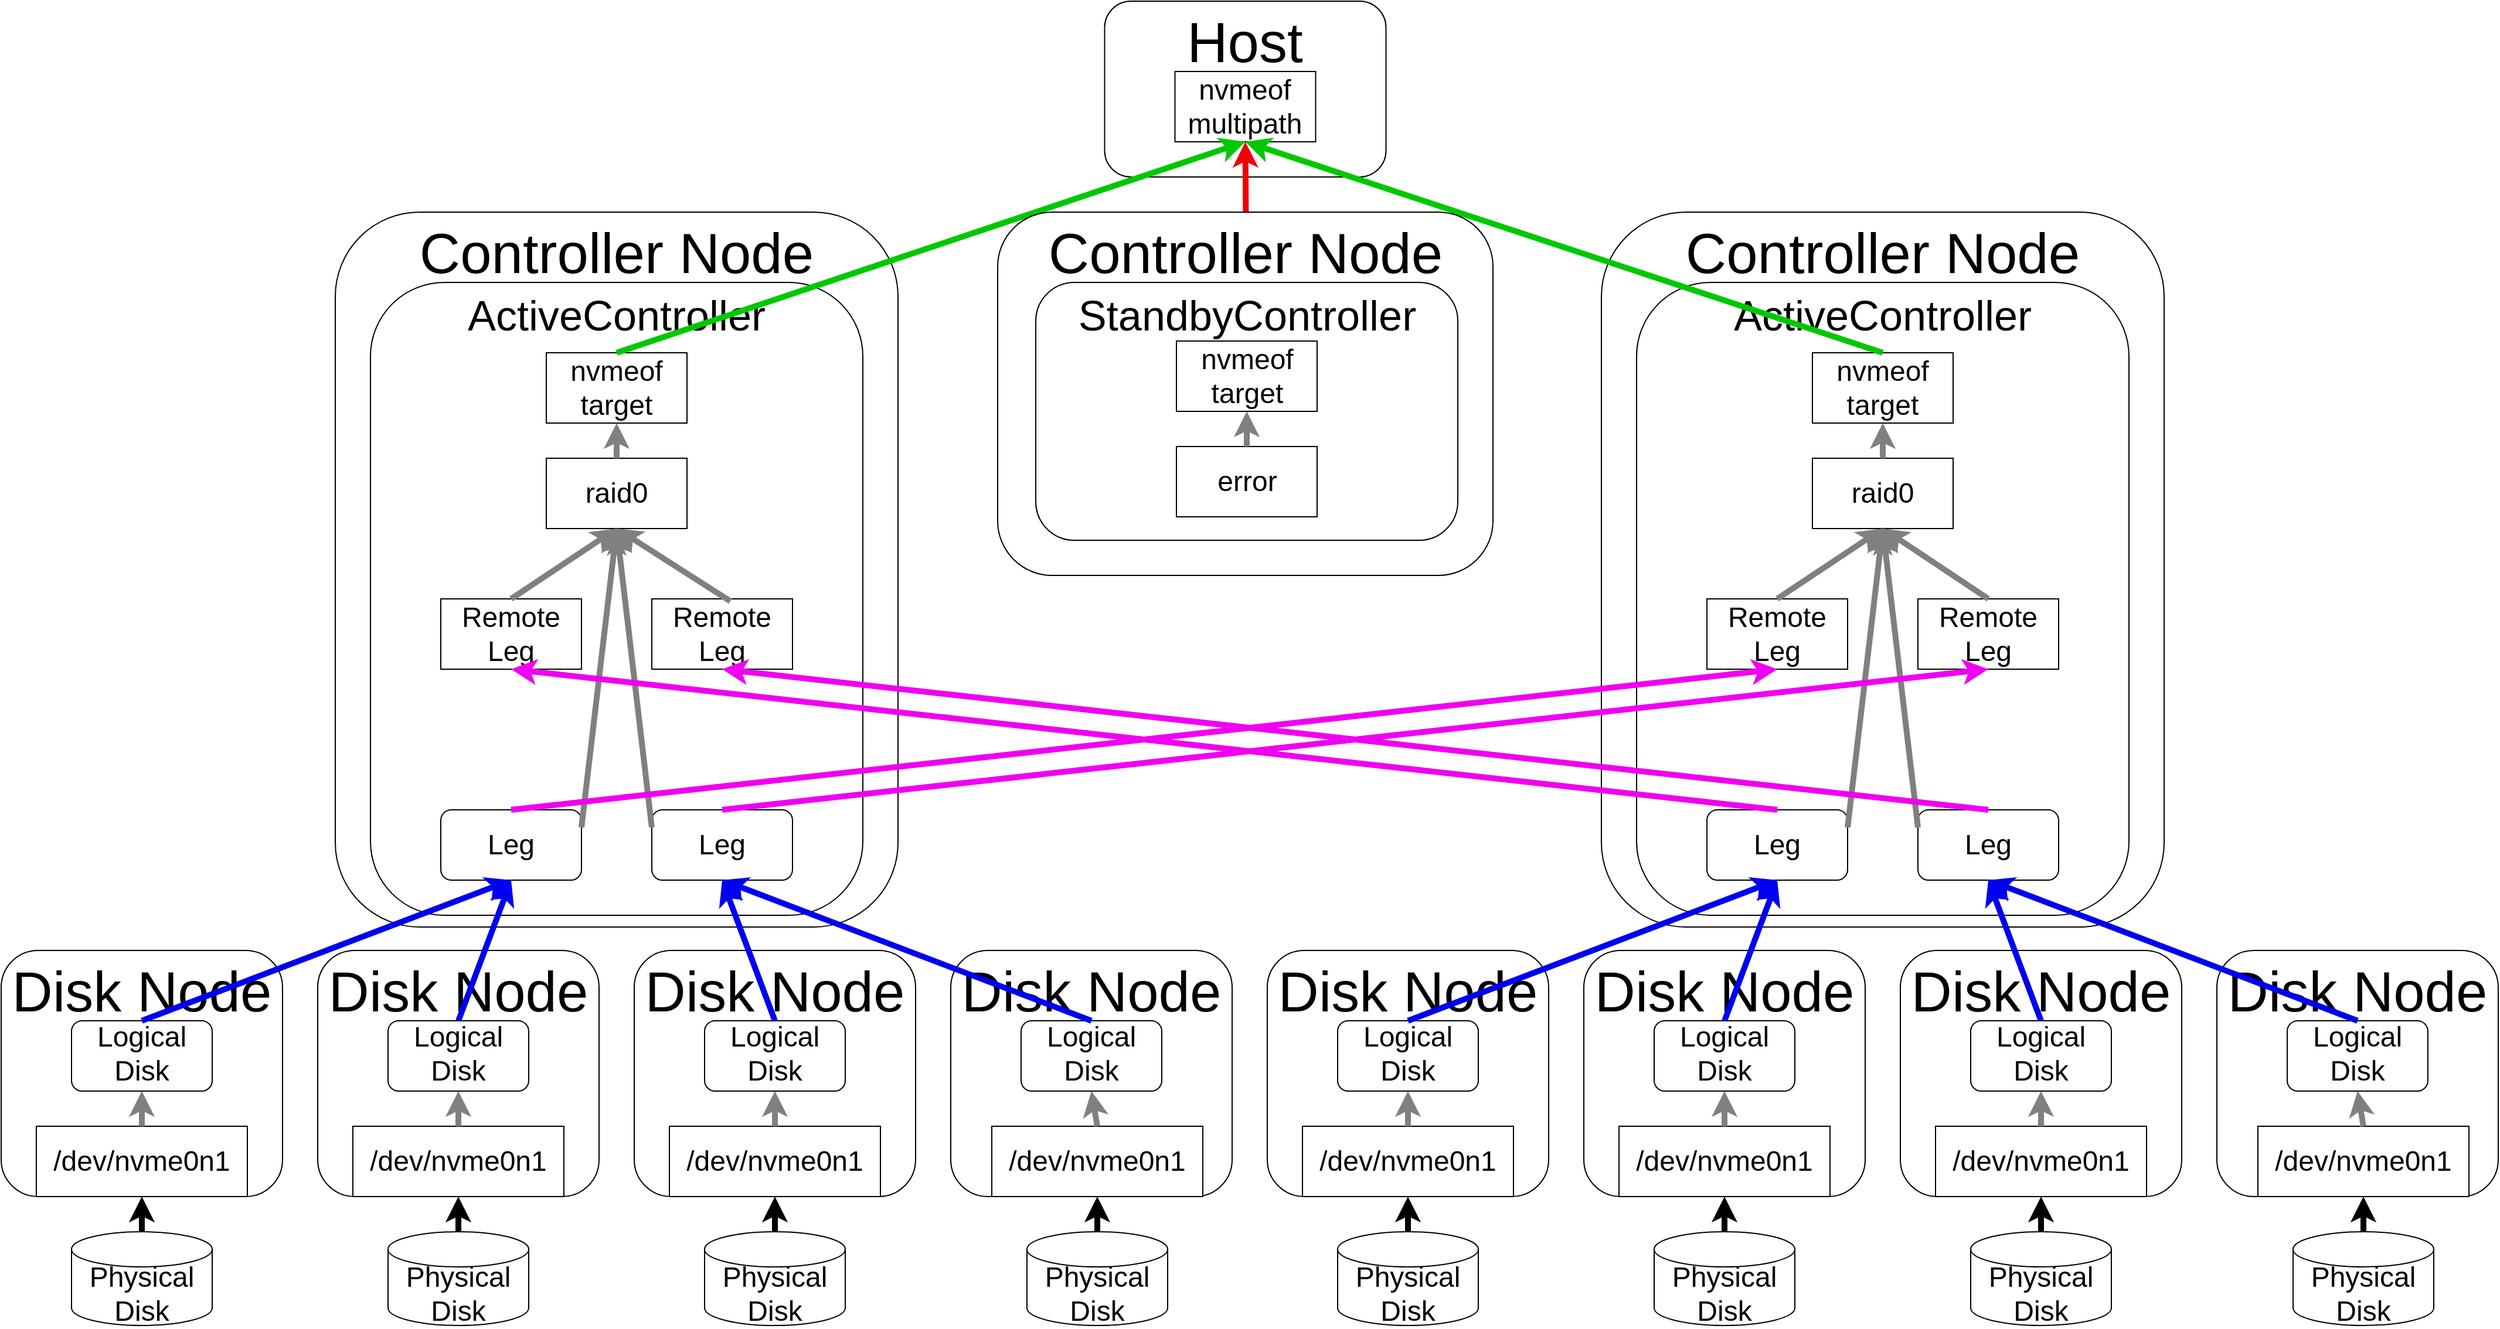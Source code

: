 <mxfile version="24.7.8">
  <diagram name="Page-1" id="okQUsLcCIn6qNMJXYvbM">
    <mxGraphModel dx="4580" dy="2303" grid="1" gridSize="10" guides="1" tooltips="1" connect="1" arrows="1" fold="1" page="1" pageScale="1" pageWidth="850" pageHeight="1100" math="0" shadow="0">
      <root>
        <mxCell id="0" />
        <mxCell id="1" parent="0" />
        <mxCell id="jKlwsjW_lOZMP_t4Faqy-46" value="&lt;font style=&quot;font-size: 48px;&quot;&gt;Controller Node&lt;/font&gt;" style="rounded=1;whiteSpace=wrap;html=1;verticalAlign=top;" parent="1" vertex="1">
          <mxGeometry x="-1105" width="480" height="610" as="geometry" />
        </mxCell>
        <mxCell id="jKlwsjW_lOZMP_t4Faqy-45" value="" style="group" parent="1" vertex="1" connectable="0">
          <mxGeometry x="-1075" y="60" width="450" height="570" as="geometry" />
        </mxCell>
        <mxCell id="XB3jAJVvI8-QcdFU9VrM-1" value="&lt;font style=&quot;font-size: 36px;&quot;&gt;ActiveController&lt;/font&gt;" style="rounded=1;whiteSpace=wrap;html=1;verticalAlign=top;" parent="jKlwsjW_lOZMP_t4Faqy-45" vertex="1">
          <mxGeometry width="420" height="540" as="geometry" />
        </mxCell>
        <mxCell id="XB3jAJVvI8-QcdFU9VrM-2" value="&lt;span style=&quot;font-size: 24px;&quot;&gt;Leg&lt;/span&gt;" style="rounded=1;whiteSpace=wrap;html=1;verticalAlign=middle;" parent="jKlwsjW_lOZMP_t4Faqy-45" vertex="1">
          <mxGeometry x="60" y="450" width="120" height="60" as="geometry" />
        </mxCell>
        <mxCell id="XB3jAJVvI8-QcdFU9VrM-91" value="&lt;span style=&quot;font-size: 24px;&quot;&gt;raid0&lt;/span&gt;" style="rounded=0;whiteSpace=wrap;html=1;verticalAlign=middle;" parent="jKlwsjW_lOZMP_t4Faqy-45" vertex="1">
          <mxGeometry x="150" y="150" width="120" height="60" as="geometry" />
        </mxCell>
        <mxCell id="XB3jAJVvI8-QcdFU9VrM-92" value="&lt;span style=&quot;font-size: 24px;&quot;&gt;nvmeof&lt;br&gt;target&lt;br&gt;&lt;/span&gt;" style="rounded=0;whiteSpace=wrap;html=1;verticalAlign=middle;" parent="jKlwsjW_lOZMP_t4Faqy-45" vertex="1">
          <mxGeometry x="150" y="60" width="120" height="60" as="geometry" />
        </mxCell>
        <mxCell id="XB3jAJVvI8-QcdFU9VrM-123" value="" style="endArrow=classic;html=1;rounded=0;strokeWidth=5;strokeColor=#808080;entryX=0.5;entryY=1;entryDx=0;entryDy=0;exitX=0.5;exitY=0;exitDx=0;exitDy=0;" parent="jKlwsjW_lOZMP_t4Faqy-45" source="XB3jAJVvI8-QcdFU9VrM-91" target="XB3jAJVvI8-QcdFU9VrM-92" edge="1">
          <mxGeometry width="50" height="50" relative="1" as="geometry">
            <mxPoint x="-110" y="-405" as="sourcePoint" />
            <mxPoint x="-105" y="-495" as="targetPoint" />
          </mxGeometry>
        </mxCell>
        <mxCell id="oFlLY7mupJVN82opseit-1" value="&lt;span style=&quot;font-size: 24px;&quot;&gt;Leg&lt;/span&gt;" style="rounded=1;whiteSpace=wrap;html=1;verticalAlign=middle;" parent="jKlwsjW_lOZMP_t4Faqy-45" vertex="1">
          <mxGeometry x="240" y="450" width="120" height="60" as="geometry" />
        </mxCell>
        <mxCell id="oFlLY7mupJVN82opseit-3" value="&lt;span style=&quot;font-size: 24px;&quot;&gt;Remote&lt;br&gt;Leg&lt;br&gt;&lt;/span&gt;" style="rounded=0;whiteSpace=wrap;html=1;verticalAlign=middle;" parent="jKlwsjW_lOZMP_t4Faqy-45" vertex="1">
          <mxGeometry x="60" y="270" width="120" height="60" as="geometry" />
        </mxCell>
        <mxCell id="oFlLY7mupJVN82opseit-5" value="&lt;span style=&quot;font-size: 24px;&quot;&gt;Remote&lt;br&gt;Leg&lt;br&gt;&lt;/span&gt;" style="rounded=0;whiteSpace=wrap;html=1;verticalAlign=middle;" parent="jKlwsjW_lOZMP_t4Faqy-45" vertex="1">
          <mxGeometry x="240" y="270" width="120" height="60" as="geometry" />
        </mxCell>
        <mxCell id="oFlLY7mupJVN82opseit-13" value="" style="endArrow=classic;html=1;rounded=0;strokeWidth=5;strokeColor=#808080;entryX=0.5;entryY=1;entryDx=0;entryDy=0;exitX=0;exitY=0.25;exitDx=0;exitDy=0;" parent="jKlwsjW_lOZMP_t4Faqy-45" source="oFlLY7mupJVN82opseit-1" target="XB3jAJVvI8-QcdFU9VrM-91" edge="1">
          <mxGeometry width="50" height="50" relative="1" as="geometry">
            <mxPoint x="795" y="290" as="sourcePoint" />
            <mxPoint x="795" y="220" as="targetPoint" />
          </mxGeometry>
        </mxCell>
        <mxCell id="oFlLY7mupJVN82opseit-14" value="" style="endArrow=classic;html=1;rounded=0;strokeWidth=5;strokeColor=#808080;entryX=0.5;entryY=1;entryDx=0;entryDy=0;exitX=1;exitY=0.25;exitDx=0;exitDy=0;" parent="jKlwsjW_lOZMP_t4Faqy-45" source="XB3jAJVvI8-QcdFU9VrM-2" target="XB3jAJVvI8-QcdFU9VrM-91" edge="1">
          <mxGeometry width="50" height="50" relative="1" as="geometry">
            <mxPoint x="805" y="300" as="sourcePoint" />
            <mxPoint x="805" y="230" as="targetPoint" />
          </mxGeometry>
        </mxCell>
        <mxCell id="jKlwsjW_lOZMP_t4Faqy-47" value="" style="endArrow=classic;html=1;rounded=0;strokeWidth=5;strokeColor=#808080;entryX=0.5;entryY=1;entryDx=0;entryDy=0;exitX=0.5;exitY=0;exitDx=0;exitDy=0;" parent="jKlwsjW_lOZMP_t4Faqy-45" source="oFlLY7mupJVN82opseit-3" target="XB3jAJVvI8-QcdFU9VrM-91" edge="1">
          <mxGeometry width="50" height="50" relative="1" as="geometry">
            <mxPoint x="190" y="475" as="sourcePoint" />
            <mxPoint x="220" y="220" as="targetPoint" />
          </mxGeometry>
        </mxCell>
        <mxCell id="jKlwsjW_lOZMP_t4Faqy-48" value="" style="endArrow=classic;html=1;rounded=0;strokeWidth=5;strokeColor=#808080;entryX=0.5;entryY=1;entryDx=0;entryDy=0;exitX=0.558;exitY=0.033;exitDx=0;exitDy=0;exitPerimeter=0;" parent="jKlwsjW_lOZMP_t4Faqy-45" source="oFlLY7mupJVN82opseit-5" target="XB3jAJVvI8-QcdFU9VrM-91" edge="1">
          <mxGeometry width="50" height="50" relative="1" as="geometry">
            <mxPoint x="200" y="485" as="sourcePoint" />
            <mxPoint x="230" y="230" as="targetPoint" />
          </mxGeometry>
        </mxCell>
        <mxCell id="jKlwsjW_lOZMP_t4Faqy-42" value="" style="group;verticalAlign=top;" parent="1" vertex="1" connectable="0">
          <mxGeometry x="5" y="60" width="450" height="550" as="geometry" />
        </mxCell>
        <mxCell id="jKlwsjW_lOZMP_t4Faqy-43" value="&lt;font style=&quot;font-size: 48px;&quot;&gt;Controller Node&lt;/font&gt;" style="rounded=1;whiteSpace=wrap;html=1;verticalAlign=top;" parent="jKlwsjW_lOZMP_t4Faqy-42" vertex="1">
          <mxGeometry x="-30" y="-60" width="480" height="610" as="geometry" />
        </mxCell>
        <mxCell id="XB3jAJVvI8-QcdFU9VrM-52" value="&lt;font style=&quot;font-size: 36px;&quot;&gt;ActiveController&lt;/font&gt;" style="rounded=1;whiteSpace=wrap;html=1;verticalAlign=top;" parent="jKlwsjW_lOZMP_t4Faqy-42" vertex="1">
          <mxGeometry width="420" height="540" as="geometry" />
        </mxCell>
        <mxCell id="XB3jAJVvI8-QcdFU9VrM-53" value="&lt;span style=&quot;font-size: 24px;&quot;&gt;Leg&lt;/span&gt;" style="rounded=1;whiteSpace=wrap;html=1;verticalAlign=middle;" parent="jKlwsjW_lOZMP_t4Faqy-42" vertex="1">
          <mxGeometry x="60" y="450" width="120" height="60" as="geometry" />
        </mxCell>
        <mxCell id="XB3jAJVvI8-QcdFU9VrM-71" value="&lt;span style=&quot;font-size: 24px;&quot;&gt;Leg&lt;/span&gt;" style="rounded=1;whiteSpace=wrap;html=1;verticalAlign=middle;" parent="jKlwsjW_lOZMP_t4Faqy-42" vertex="1">
          <mxGeometry x="240" y="450" width="120" height="60" as="geometry" />
        </mxCell>
        <mxCell id="XB3jAJVvI8-QcdFU9VrM-94" value="&lt;span style=&quot;font-size: 24px;&quot;&gt;raid0&lt;/span&gt;" style="rounded=0;whiteSpace=wrap;html=1;verticalAlign=middle;" parent="jKlwsjW_lOZMP_t4Faqy-42" vertex="1">
          <mxGeometry x="150" y="150" width="120" height="60" as="geometry" />
        </mxCell>
        <mxCell id="XB3jAJVvI8-QcdFU9VrM-95" value="&lt;span style=&quot;font-size: 24px;&quot;&gt;nvmeof&lt;br&gt;target&lt;br&gt;&lt;/span&gt;" style="rounded=0;whiteSpace=wrap;html=1;verticalAlign=middle;" parent="jKlwsjW_lOZMP_t4Faqy-42" vertex="1">
          <mxGeometry x="150" y="60" width="120" height="60" as="geometry" />
        </mxCell>
        <mxCell id="XB3jAJVvI8-QcdFU9VrM-122" value="" style="endArrow=classic;html=1;rounded=0;strokeWidth=5;strokeColor=#808080;entryX=0.5;entryY=1;entryDx=0;entryDy=0;exitX=0.5;exitY=0;exitDx=0;exitDy=0;" parent="jKlwsjW_lOZMP_t4Faqy-42" source="XB3jAJVvI8-QcdFU9VrM-94" target="XB3jAJVvI8-QcdFU9VrM-95" edge="1">
          <mxGeometry width="50" height="50" relative="1" as="geometry">
            <mxPoint x="-690" y="-290" as="sourcePoint" />
            <mxPoint x="-685" y="-380" as="targetPoint" />
          </mxGeometry>
        </mxCell>
        <mxCell id="oFlLY7mupJVN82opseit-2" value="&lt;span style=&quot;font-size: 24px;&quot;&gt;Remote&lt;br&gt;Leg&lt;br&gt;&lt;/span&gt;" style="rounded=0;whiteSpace=wrap;html=1;verticalAlign=middle;" parent="jKlwsjW_lOZMP_t4Faqy-42" vertex="1">
          <mxGeometry x="60" y="270" width="120" height="60" as="geometry" />
        </mxCell>
        <mxCell id="oFlLY7mupJVN82opseit-8" value="&lt;span style=&quot;font-size: 24px;&quot;&gt;Remote&lt;br&gt;Leg&lt;br&gt;&lt;/span&gt;" style="rounded=0;whiteSpace=wrap;html=1;verticalAlign=middle;" parent="jKlwsjW_lOZMP_t4Faqy-42" vertex="1">
          <mxGeometry x="240" y="270" width="120" height="60" as="geometry" />
        </mxCell>
        <mxCell id="oFlLY7mupJVN82opseit-11" value="" style="endArrow=classic;html=1;rounded=0;strokeWidth=5;strokeColor=#808080;entryX=0.5;entryY=1;entryDx=0;entryDy=0;exitX=1;exitY=0.25;exitDx=0;exitDy=0;" parent="jKlwsjW_lOZMP_t4Faqy-42" source="XB3jAJVvI8-QcdFU9VrM-53" target="XB3jAJVvI8-QcdFU9VrM-94" edge="1">
          <mxGeometry width="50" height="50" relative="1" as="geometry">
            <mxPoint x="-305" y="270" as="sourcePoint" />
            <mxPoint x="-305" y="200" as="targetPoint" />
          </mxGeometry>
        </mxCell>
        <mxCell id="oFlLY7mupJVN82opseit-12" value="" style="endArrow=classic;html=1;rounded=0;strokeWidth=5;strokeColor=#808080;entryX=0.5;entryY=1;entryDx=0;entryDy=0;exitX=0;exitY=0.25;exitDx=0;exitDy=0;" parent="jKlwsjW_lOZMP_t4Faqy-42" source="XB3jAJVvI8-QcdFU9VrM-71" target="XB3jAJVvI8-QcdFU9VrM-94" edge="1">
          <mxGeometry width="50" height="50" relative="1" as="geometry">
            <mxPoint x="-295" y="280" as="sourcePoint" />
            <mxPoint x="-295" y="210" as="targetPoint" />
          </mxGeometry>
        </mxCell>
        <mxCell id="jKlwsjW_lOZMP_t4Faqy-50" value="" style="endArrow=classic;html=1;rounded=0;strokeWidth=5;strokeColor=#808080;entryX=0.5;entryY=1;entryDx=0;entryDy=0;exitX=0.5;exitY=0;exitDx=0;exitDy=0;" parent="jKlwsjW_lOZMP_t4Faqy-42" source="oFlLY7mupJVN82opseit-2" target="XB3jAJVvI8-QcdFU9VrM-94" edge="1">
          <mxGeometry width="50" height="50" relative="1" as="geometry">
            <mxPoint x="200" y="485" as="sourcePoint" />
            <mxPoint x="230" y="230" as="targetPoint" />
          </mxGeometry>
        </mxCell>
        <mxCell id="jKlwsjW_lOZMP_t4Faqy-49" value="" style="endArrow=classic;html=1;rounded=0;strokeWidth=5;strokeColor=#808080;entryX=0.5;entryY=1;entryDx=0;entryDy=0;exitX=0.5;exitY=0;exitDx=0;exitDy=0;" parent="jKlwsjW_lOZMP_t4Faqy-42" source="oFlLY7mupJVN82opseit-8" target="XB3jAJVvI8-QcdFU9VrM-94" edge="1">
          <mxGeometry width="50" height="50" relative="1" as="geometry">
            <mxPoint x="190" y="475" as="sourcePoint" />
            <mxPoint x="220" y="220" as="targetPoint" />
          </mxGeometry>
        </mxCell>
        <mxCell id="jKlwsjW_lOZMP_t4Faqy-24" value="" style="group" parent="1" vertex="1" connectable="0">
          <mxGeometry x="-448.75" y="-180" width="240" height="150" as="geometry" />
        </mxCell>
        <mxCell id="XB3jAJVvI8-QcdFU9VrM-3" value="&lt;font style=&quot;font-size: 48px;&quot;&gt;Host&lt;/font&gt;" style="rounded=1;whiteSpace=wrap;html=1;verticalAlign=top;" parent="jKlwsjW_lOZMP_t4Faqy-24" vertex="1">
          <mxGeometry width="240" height="150" as="geometry" />
        </mxCell>
        <mxCell id="XB3jAJVvI8-QcdFU9VrM-4" value="&lt;font style=&quot;font-size: 24px;&quot;&gt;nvmeof&lt;br&gt;multipath&lt;br&gt;&lt;/font&gt;" style="rounded=0;whiteSpace=wrap;html=1;" parent="jKlwsjW_lOZMP_t4Faqy-24" vertex="1">
          <mxGeometry x="60" y="60" width="120" height="60" as="geometry" />
        </mxCell>
        <mxCell id="XB3jAJVvI8-QcdFU9VrM-5" value="&lt;font style=&quot;font-size: 48px;&quot;&gt;Disk Node&lt;/font&gt;" style="rounded=1;whiteSpace=wrap;html=1;verticalAlign=top;" parent="1" vertex="1">
          <mxGeometry x="-1390" y="630" width="240" height="210" as="geometry" />
        </mxCell>
        <mxCell id="XB3jAJVvI8-QcdFU9VrM-6" value="&lt;font style=&quot;font-size: 24px;&quot;&gt;Physical&lt;br&gt;Disk&lt;/font&gt;" style="shape=cylinder3;whiteSpace=wrap;html=1;boundedLbl=1;backgroundOutline=1;size=15;" parent="1" vertex="1">
          <mxGeometry x="-1330" y="870" width="120" height="80" as="geometry" />
        </mxCell>
        <mxCell id="XB3jAJVvI8-QcdFU9VrM-7" value="&lt;font style=&quot;font-size: 24px;&quot;&gt;/dev/nvme0n1&lt;/font&gt;" style="rounded=0;whiteSpace=wrap;html=1;" parent="1" vertex="1">
          <mxGeometry x="-1360" y="780" width="180" height="60" as="geometry" />
        </mxCell>
        <mxCell id="XB3jAJVvI8-QcdFU9VrM-9" value="" style="endArrow=classic;html=1;rounded=0;strokeWidth=5;strokeColor=#000000;exitX=0.5;exitY=0;exitDx=0;exitDy=0;exitPerimeter=0;entryX=0.5;entryY=1;entryDx=0;entryDy=0;" parent="1" source="XB3jAJVvI8-QcdFU9VrM-6" target="XB3jAJVvI8-QcdFU9VrM-7" edge="1">
          <mxGeometry width="50" height="50" relative="1" as="geometry">
            <mxPoint x="-965" y="1190" as="sourcePoint" />
            <mxPoint x="-915" y="1140" as="targetPoint" />
          </mxGeometry>
        </mxCell>
        <mxCell id="XB3jAJVvI8-QcdFU9VrM-10" value="" style="endArrow=classic;html=1;rounded=0;strokeWidth=5;strokeColor=#808080;exitX=0.5;exitY=0;exitDx=0;exitDy=0;entryX=0.5;entryY=1;entryDx=0;entryDy=0;" parent="1" source="XB3jAJVvI8-QcdFU9VrM-7" target="XB3jAJVvI8-QcdFU9VrM-11" edge="1">
          <mxGeometry width="50" height="50" relative="1" as="geometry">
            <mxPoint x="-585" y="790" as="sourcePoint" />
            <mxPoint x="-585" y="700" as="targetPoint" />
          </mxGeometry>
        </mxCell>
        <mxCell id="XB3jAJVvI8-QcdFU9VrM-11" value="&lt;font style=&quot;font-size: 24px;&quot;&gt;Logical Disk&lt;/font&gt;" style="rounded=1;whiteSpace=wrap;html=1;verticalAlign=bottom;container=0;" parent="1" vertex="1">
          <mxGeometry x="-1330" y="690" width="120" height="60" as="geometry" />
        </mxCell>
        <mxCell id="XB3jAJVvI8-QcdFU9VrM-13" value="" style="endArrow=none;dashed=1;html=1;dashPattern=1 4;strokeWidth=5;rounded=0;exitX=1;exitY=0.5;exitDx=0;exitDy=0;entryX=1;entryY=0.5;entryDx=0;entryDy=0;" parent="1" edge="1">
          <mxGeometry width="50" height="50" relative="1" as="geometry">
            <mxPoint x="-1255" y="720" as="sourcePoint" />
            <mxPoint x="-1255" y="720" as="targetPoint" />
          </mxGeometry>
        </mxCell>
        <mxCell id="XB3jAJVvI8-QcdFU9VrM-15" value="&lt;font style=&quot;font-size: 48px;&quot;&gt;Disk Node&lt;/font&gt;" style="rounded=1;whiteSpace=wrap;html=1;verticalAlign=top;" parent="1" vertex="1">
          <mxGeometry x="-1120" y="630" width="240" height="210" as="geometry" />
        </mxCell>
        <mxCell id="XB3jAJVvI8-QcdFU9VrM-16" value="&lt;font style=&quot;font-size: 24px;&quot;&gt;Physical&lt;br&gt;Disk&lt;/font&gt;" style="shape=cylinder3;whiteSpace=wrap;html=1;boundedLbl=1;backgroundOutline=1;size=15;" parent="1" vertex="1">
          <mxGeometry x="-1060" y="870" width="120" height="80" as="geometry" />
        </mxCell>
        <mxCell id="XB3jAJVvI8-QcdFU9VrM-17" value="&lt;font style=&quot;font-size: 24px;&quot;&gt;/dev/nvme0n1&lt;/font&gt;" style="rounded=0;whiteSpace=wrap;html=1;" parent="1" vertex="1">
          <mxGeometry x="-1090" y="780" width="180" height="60" as="geometry" />
        </mxCell>
        <mxCell id="XB3jAJVvI8-QcdFU9VrM-19" value="" style="endArrow=classic;html=1;rounded=0;strokeWidth=5;strokeColor=#000000;exitX=0.5;exitY=0;exitDx=0;exitDy=0;exitPerimeter=0;entryX=0.5;entryY=1;entryDx=0;entryDy=0;" parent="1" source="XB3jAJVvI8-QcdFU9VrM-16" target="XB3jAJVvI8-QcdFU9VrM-17" edge="1">
          <mxGeometry width="50" height="50" relative="1" as="geometry">
            <mxPoint x="-675" y="1190" as="sourcePoint" />
            <mxPoint x="-625" y="1140" as="targetPoint" />
          </mxGeometry>
        </mxCell>
        <mxCell id="XB3jAJVvI8-QcdFU9VrM-20" value="" style="endArrow=classic;html=1;rounded=0;strokeWidth=5;strokeColor=#808080;exitX=0.5;exitY=0;exitDx=0;exitDy=0;entryX=0.5;entryY=1;entryDx=0;entryDy=0;" parent="1" source="XB3jAJVvI8-QcdFU9VrM-17" target="XB3jAJVvI8-QcdFU9VrM-21" edge="1">
          <mxGeometry width="50" height="50" relative="1" as="geometry">
            <mxPoint x="-295" y="790" as="sourcePoint" />
            <mxPoint x="-295" y="700" as="targetPoint" />
          </mxGeometry>
        </mxCell>
        <mxCell id="XB3jAJVvI8-QcdFU9VrM-21" value="&lt;font style=&quot;font-size: 24px;&quot;&gt;Logical Disk&lt;/font&gt;" style="rounded=1;whiteSpace=wrap;html=1;verticalAlign=bottom;container=0;" parent="1" vertex="1">
          <mxGeometry x="-1060" y="690" width="120" height="60" as="geometry" />
        </mxCell>
        <mxCell id="XB3jAJVvI8-QcdFU9VrM-23" value="" style="endArrow=none;dashed=1;html=1;dashPattern=1 4;strokeWidth=5;rounded=0;exitX=1;exitY=0.5;exitDx=0;exitDy=0;entryX=1;entryY=0.5;entryDx=0;entryDy=0;" parent="1" edge="1">
          <mxGeometry width="50" height="50" relative="1" as="geometry">
            <mxPoint x="-965" y="720" as="sourcePoint" />
            <mxPoint x="-965" y="720" as="targetPoint" />
          </mxGeometry>
        </mxCell>
        <mxCell id="XB3jAJVvI8-QcdFU9VrM-25" value="" style="endArrow=classic;html=1;rounded=0;strokeWidth=5;strokeColor=#0000f0;exitX=0.5;exitY=0;exitDx=0;exitDy=0;entryX=0.5;entryY=1;entryDx=0;entryDy=0;" parent="1" source="XB3jAJVvI8-QcdFU9VrM-11" target="XB3jAJVvI8-QcdFU9VrM-2" edge="1">
          <mxGeometry width="50" height="50" relative="1" as="geometry">
            <mxPoint x="150" y="560" as="sourcePoint" />
            <mxPoint x="30" y="300" as="targetPoint" />
          </mxGeometry>
        </mxCell>
        <mxCell id="XB3jAJVvI8-QcdFU9VrM-26" value="" style="endArrow=classic;html=1;rounded=0;strokeWidth=5;strokeColor=#0000f0;exitX=0.5;exitY=0;exitDx=0;exitDy=0;entryX=0.5;entryY=1;entryDx=0;entryDy=0;" parent="1" source="XB3jAJVvI8-QcdFU9VrM-21" target="XB3jAJVvI8-QcdFU9VrM-2" edge="1">
          <mxGeometry width="50" height="50" relative="1" as="geometry">
            <mxPoint x="-40" y="800" as="sourcePoint" />
            <mxPoint x="80" y="540" as="targetPoint" />
          </mxGeometry>
        </mxCell>
        <mxCell id="XB3jAJVvI8-QcdFU9VrM-36" value="&lt;font style=&quot;font-size: 48px;&quot;&gt;Disk Node&lt;/font&gt;" style="rounded=1;whiteSpace=wrap;html=1;verticalAlign=top;" parent="1" vertex="1">
          <mxGeometry x="-850" y="630" width="240" height="210" as="geometry" />
        </mxCell>
        <mxCell id="XB3jAJVvI8-QcdFU9VrM-37" value="&lt;font style=&quot;font-size: 24px;&quot;&gt;Physical&lt;br&gt;Disk&lt;/font&gt;" style="shape=cylinder3;whiteSpace=wrap;html=1;boundedLbl=1;backgroundOutline=1;size=15;" parent="1" vertex="1">
          <mxGeometry x="-790" y="870" width="120" height="80" as="geometry" />
        </mxCell>
        <mxCell id="XB3jAJVvI8-QcdFU9VrM-38" value="&lt;font style=&quot;font-size: 24px;&quot;&gt;/dev/nvme0n1&lt;/font&gt;" style="rounded=0;whiteSpace=wrap;html=1;" parent="1" vertex="1">
          <mxGeometry x="-820" y="780" width="180" height="60" as="geometry" />
        </mxCell>
        <mxCell id="XB3jAJVvI8-QcdFU9VrM-39" value="" style="endArrow=classic;html=1;rounded=0;strokeWidth=5;strokeColor=#000000;exitX=0.5;exitY=0;exitDx=0;exitDy=0;exitPerimeter=0;entryX=0.5;entryY=1;entryDx=0;entryDy=0;" parent="1" source="XB3jAJVvI8-QcdFU9VrM-37" target="XB3jAJVvI8-QcdFU9VrM-38" edge="1">
          <mxGeometry width="50" height="50" relative="1" as="geometry">
            <mxPoint x="-425" y="1190" as="sourcePoint" />
            <mxPoint x="-375" y="1140" as="targetPoint" />
          </mxGeometry>
        </mxCell>
        <mxCell id="XB3jAJVvI8-QcdFU9VrM-40" value="" style="endArrow=classic;html=1;rounded=0;strokeWidth=5;strokeColor=#808080;exitX=0.5;exitY=0;exitDx=0;exitDy=0;entryX=0.5;entryY=1;entryDx=0;entryDy=0;" parent="1" source="XB3jAJVvI8-QcdFU9VrM-38" target="XB3jAJVvI8-QcdFU9VrM-41" edge="1">
          <mxGeometry width="50" height="50" relative="1" as="geometry">
            <mxPoint x="-45" y="790" as="sourcePoint" />
            <mxPoint x="-45" y="700" as="targetPoint" />
          </mxGeometry>
        </mxCell>
        <mxCell id="XB3jAJVvI8-QcdFU9VrM-41" value="&lt;font style=&quot;font-size: 24px;&quot;&gt;Logical Disk&lt;/font&gt;" style="rounded=1;whiteSpace=wrap;html=1;verticalAlign=bottom;container=0;" parent="1" vertex="1">
          <mxGeometry x="-790" y="690" width="120" height="60" as="geometry" />
        </mxCell>
        <mxCell id="XB3jAJVvI8-QcdFU9VrM-42" value="" style="endArrow=none;dashed=1;html=1;dashPattern=1 4;strokeWidth=5;rounded=0;exitX=1;exitY=0.5;exitDx=0;exitDy=0;entryX=1;entryY=0.5;entryDx=0;entryDy=0;" parent="1" edge="1">
          <mxGeometry width="50" height="50" relative="1" as="geometry">
            <mxPoint x="-715" y="720" as="sourcePoint" />
            <mxPoint x="-715" y="720" as="targetPoint" />
          </mxGeometry>
        </mxCell>
        <mxCell id="XB3jAJVvI8-QcdFU9VrM-43" value="&lt;font style=&quot;font-size: 48px;&quot;&gt;Disk Node&lt;/font&gt;" style="rounded=1;whiteSpace=wrap;html=1;verticalAlign=top;" parent="1" vertex="1">
          <mxGeometry x="-580" y="630" width="240" height="210" as="geometry" />
        </mxCell>
        <mxCell id="XB3jAJVvI8-QcdFU9VrM-44" value="&lt;font style=&quot;font-size: 24px;&quot;&gt;Physical&lt;br&gt;Disk&lt;/font&gt;" style="shape=cylinder3;whiteSpace=wrap;html=1;boundedLbl=1;backgroundOutline=1;size=15;" parent="1" vertex="1">
          <mxGeometry x="-515" y="870" width="120" height="80" as="geometry" />
        </mxCell>
        <mxCell id="XB3jAJVvI8-QcdFU9VrM-45" value="&lt;font style=&quot;font-size: 24px;&quot;&gt;/dev/nvme0n1&lt;/font&gt;" style="rounded=0;whiteSpace=wrap;html=1;" parent="1" vertex="1">
          <mxGeometry x="-545" y="780" width="180" height="60" as="geometry" />
        </mxCell>
        <mxCell id="XB3jAJVvI8-QcdFU9VrM-46" value="" style="endArrow=classic;html=1;rounded=0;strokeWidth=5;strokeColor=#000000;exitX=0.5;exitY=0;exitDx=0;exitDy=0;exitPerimeter=0;entryX=0.5;entryY=1;entryDx=0;entryDy=0;" parent="1" source="XB3jAJVvI8-QcdFU9VrM-44" target="XB3jAJVvI8-QcdFU9VrM-45" edge="1">
          <mxGeometry width="50" height="50" relative="1" as="geometry">
            <mxPoint x="-135" y="1190" as="sourcePoint" />
            <mxPoint x="-85" y="1140" as="targetPoint" />
          </mxGeometry>
        </mxCell>
        <mxCell id="XB3jAJVvI8-QcdFU9VrM-47" value="" style="endArrow=classic;html=1;rounded=0;strokeWidth=5;strokeColor=#808080;exitX=0.5;exitY=0;exitDx=0;exitDy=0;entryX=0.5;entryY=1;entryDx=0;entryDy=0;" parent="1" source="XB3jAJVvI8-QcdFU9VrM-45" target="XB3jAJVvI8-QcdFU9VrM-48" edge="1">
          <mxGeometry width="50" height="50" relative="1" as="geometry">
            <mxPoint x="245" y="790" as="sourcePoint" />
            <mxPoint x="245" y="700" as="targetPoint" />
          </mxGeometry>
        </mxCell>
        <mxCell id="XB3jAJVvI8-QcdFU9VrM-48" value="&lt;font style=&quot;font-size: 24px;&quot;&gt;Logical Disk&lt;/font&gt;" style="rounded=1;whiteSpace=wrap;html=1;verticalAlign=bottom;container=0;" parent="1" vertex="1">
          <mxGeometry x="-520" y="690" width="120" height="60" as="geometry" />
        </mxCell>
        <mxCell id="XB3jAJVvI8-QcdFU9VrM-49" value="" style="endArrow=none;dashed=1;html=1;dashPattern=1 4;strokeWidth=5;rounded=0;exitX=1;exitY=0.5;exitDx=0;exitDy=0;entryX=1;entryY=0.5;entryDx=0;entryDy=0;" parent="1" edge="1">
          <mxGeometry width="50" height="50" relative="1" as="geometry">
            <mxPoint x="-425" y="720" as="sourcePoint" />
            <mxPoint x="-425" y="720" as="targetPoint" />
          </mxGeometry>
        </mxCell>
        <mxCell id="XB3jAJVvI8-QcdFU9VrM-50" value="" style="endArrow=classic;html=1;rounded=0;strokeWidth=5;strokeColor=#0000f0;exitX=0.5;exitY=0;exitDx=0;exitDy=0;entryX=0.5;entryY=1;entryDx=0;entryDy=0;" parent="1" source="XB3jAJVvI8-QcdFU9VrM-41" target="oFlLY7mupJVN82opseit-1" edge="1">
          <mxGeometry width="50" height="50" relative="1" as="geometry">
            <mxPoint x="690" y="560" as="sourcePoint" />
            <mxPoint x="-595" y="540" as="targetPoint" />
          </mxGeometry>
        </mxCell>
        <mxCell id="XB3jAJVvI8-QcdFU9VrM-51" value="" style="endArrow=classic;html=1;rounded=0;strokeWidth=5;strokeColor=#0000f0;exitX=0.5;exitY=0;exitDx=0;exitDy=0;entryX=0.5;entryY=1;entryDx=0;entryDy=0;" parent="1" source="XB3jAJVvI8-QcdFU9VrM-48" target="oFlLY7mupJVN82opseit-1" edge="1">
          <mxGeometry width="50" height="50" relative="1" as="geometry">
            <mxPoint x="500" y="800" as="sourcePoint" />
            <mxPoint x="-595" y="540" as="targetPoint" />
          </mxGeometry>
        </mxCell>
        <mxCell id="XB3jAJVvI8-QcdFU9VrM-54" value="&lt;font style=&quot;font-size: 48px;&quot;&gt;Disk Node&lt;/font&gt;" style="rounded=1;whiteSpace=wrap;html=1;verticalAlign=top;" parent="1" vertex="1">
          <mxGeometry x="-310" y="630" width="240" height="210" as="geometry" />
        </mxCell>
        <mxCell id="XB3jAJVvI8-QcdFU9VrM-55" value="&lt;font style=&quot;font-size: 24px;&quot;&gt;Physical&lt;br&gt;Disk&lt;/font&gt;" style="shape=cylinder3;whiteSpace=wrap;html=1;boundedLbl=1;backgroundOutline=1;size=15;" parent="1" vertex="1">
          <mxGeometry x="-250" y="870" width="120" height="80" as="geometry" />
        </mxCell>
        <mxCell id="XB3jAJVvI8-QcdFU9VrM-56" value="&lt;font style=&quot;font-size: 24px;&quot;&gt;/dev/nvme0n1&lt;/font&gt;" style="rounded=0;whiteSpace=wrap;html=1;" parent="1" vertex="1">
          <mxGeometry x="-280" y="780" width="180" height="60" as="geometry" />
        </mxCell>
        <mxCell id="XB3jAJVvI8-QcdFU9VrM-57" value="" style="endArrow=classic;html=1;rounded=0;strokeWidth=5;strokeColor=#000000;exitX=0.5;exitY=0;exitDx=0;exitDy=0;exitPerimeter=0;entryX=0.5;entryY=1;entryDx=0;entryDy=0;" parent="1" source="XB3jAJVvI8-QcdFU9VrM-55" target="XB3jAJVvI8-QcdFU9VrM-56" edge="1">
          <mxGeometry width="50" height="50" relative="1" as="geometry">
            <mxPoint x="115" y="1190" as="sourcePoint" />
            <mxPoint x="165" y="1140" as="targetPoint" />
          </mxGeometry>
        </mxCell>
        <mxCell id="XB3jAJVvI8-QcdFU9VrM-58" value="" style="endArrow=classic;html=1;rounded=0;strokeWidth=5;strokeColor=#808080;exitX=0.5;exitY=0;exitDx=0;exitDy=0;entryX=0.5;entryY=1;entryDx=0;entryDy=0;" parent="1" source="XB3jAJVvI8-QcdFU9VrM-56" target="XB3jAJVvI8-QcdFU9VrM-59" edge="1">
          <mxGeometry width="50" height="50" relative="1" as="geometry">
            <mxPoint x="495" y="790" as="sourcePoint" />
            <mxPoint x="495" y="700" as="targetPoint" />
          </mxGeometry>
        </mxCell>
        <mxCell id="XB3jAJVvI8-QcdFU9VrM-59" value="&lt;font style=&quot;font-size: 24px;&quot;&gt;Logical Disk&lt;/font&gt;" style="rounded=1;whiteSpace=wrap;html=1;verticalAlign=bottom;container=0;" parent="1" vertex="1">
          <mxGeometry x="-250" y="690" width="120" height="60" as="geometry" />
        </mxCell>
        <mxCell id="XB3jAJVvI8-QcdFU9VrM-60" value="" style="endArrow=none;dashed=1;html=1;dashPattern=1 4;strokeWidth=5;rounded=0;exitX=1;exitY=0.5;exitDx=0;exitDy=0;entryX=1;entryY=0.5;entryDx=0;entryDy=0;" parent="1" edge="1">
          <mxGeometry width="50" height="50" relative="1" as="geometry">
            <mxPoint x="-175" y="720" as="sourcePoint" />
            <mxPoint x="-175" y="720" as="targetPoint" />
          </mxGeometry>
        </mxCell>
        <mxCell id="XB3jAJVvI8-QcdFU9VrM-61" value="&lt;font style=&quot;font-size: 48px;&quot;&gt;Disk Node&lt;/font&gt;" style="rounded=1;whiteSpace=wrap;html=1;verticalAlign=top;" parent="1" vertex="1">
          <mxGeometry x="-40" y="630" width="240" height="210" as="geometry" />
        </mxCell>
        <mxCell id="XB3jAJVvI8-QcdFU9VrM-62" value="&lt;font style=&quot;font-size: 24px;&quot;&gt;Physical&lt;br&gt;Disk&lt;/font&gt;" style="shape=cylinder3;whiteSpace=wrap;html=1;boundedLbl=1;backgroundOutline=1;size=15;" parent="1" vertex="1">
          <mxGeometry x="20" y="870" width="120" height="80" as="geometry" />
        </mxCell>
        <mxCell id="XB3jAJVvI8-QcdFU9VrM-63" value="&lt;font style=&quot;font-size: 24px;&quot;&gt;/dev/nvme0n1&lt;/font&gt;" style="rounded=0;whiteSpace=wrap;html=1;" parent="1" vertex="1">
          <mxGeometry x="-10" y="780" width="180" height="60" as="geometry" />
        </mxCell>
        <mxCell id="XB3jAJVvI8-QcdFU9VrM-64" value="" style="endArrow=classic;html=1;rounded=0;strokeWidth=5;strokeColor=#000000;exitX=0.5;exitY=0;exitDx=0;exitDy=0;exitPerimeter=0;entryX=0.5;entryY=1;entryDx=0;entryDy=0;" parent="1" source="XB3jAJVvI8-QcdFU9VrM-62" target="XB3jAJVvI8-QcdFU9VrM-63" edge="1">
          <mxGeometry width="50" height="50" relative="1" as="geometry">
            <mxPoint x="405" y="1190" as="sourcePoint" />
            <mxPoint x="455" y="1140" as="targetPoint" />
          </mxGeometry>
        </mxCell>
        <mxCell id="XB3jAJVvI8-QcdFU9VrM-65" value="" style="endArrow=classic;html=1;rounded=0;strokeWidth=5;strokeColor=#808080;exitX=0.5;exitY=0;exitDx=0;exitDy=0;entryX=0.5;entryY=1;entryDx=0;entryDy=0;" parent="1" source="XB3jAJVvI8-QcdFU9VrM-63" target="XB3jAJVvI8-QcdFU9VrM-66" edge="1">
          <mxGeometry width="50" height="50" relative="1" as="geometry">
            <mxPoint x="785" y="790" as="sourcePoint" />
            <mxPoint x="785" y="700" as="targetPoint" />
          </mxGeometry>
        </mxCell>
        <mxCell id="XB3jAJVvI8-QcdFU9VrM-66" value="&lt;font style=&quot;font-size: 24px;&quot;&gt;Logical Disk&lt;/font&gt;" style="rounded=1;whiteSpace=wrap;html=1;verticalAlign=bottom;container=0;" parent="1" vertex="1">
          <mxGeometry x="20" y="690" width="120" height="60" as="geometry" />
        </mxCell>
        <mxCell id="XB3jAJVvI8-QcdFU9VrM-67" value="" style="endArrow=none;dashed=1;html=1;dashPattern=1 4;strokeWidth=5;rounded=0;exitX=1;exitY=0.5;exitDx=0;exitDy=0;entryX=1;entryY=0.5;entryDx=0;entryDy=0;" parent="1" edge="1">
          <mxGeometry width="50" height="50" relative="1" as="geometry">
            <mxPoint x="115" y="720" as="sourcePoint" />
            <mxPoint x="115" y="720" as="targetPoint" />
          </mxGeometry>
        </mxCell>
        <mxCell id="XB3jAJVvI8-QcdFU9VrM-68" value="" style="endArrow=classic;html=1;rounded=0;strokeWidth=5;strokeColor=#0000f0;exitX=0.5;exitY=0;exitDx=0;exitDy=0;entryX=0.5;entryY=1;entryDx=0;entryDy=0;" parent="1" source="XB3jAJVvI8-QcdFU9VrM-59" target="XB3jAJVvI8-QcdFU9VrM-53" edge="1">
          <mxGeometry width="50" height="50" relative="1" as="geometry">
            <mxPoint x="1230" y="560" as="sourcePoint" />
            <mxPoint x="1110" y="300" as="targetPoint" />
          </mxGeometry>
        </mxCell>
        <mxCell id="XB3jAJVvI8-QcdFU9VrM-69" value="" style="endArrow=classic;html=1;rounded=0;strokeWidth=5;strokeColor=#0000f0;exitX=0.5;exitY=0;exitDx=0;exitDy=0;entryX=0.5;entryY=1;entryDx=0;entryDy=0;" parent="1" source="XB3jAJVvI8-QcdFU9VrM-66" target="XB3jAJVvI8-QcdFU9VrM-53" edge="1">
          <mxGeometry width="50" height="50" relative="1" as="geometry">
            <mxPoint x="1040" y="800" as="sourcePoint" />
            <mxPoint x="1160" y="540" as="targetPoint" />
          </mxGeometry>
        </mxCell>
        <mxCell id="XB3jAJVvI8-QcdFU9VrM-72" value="&lt;font style=&quot;font-size: 48px;&quot;&gt;Disk Node&lt;/font&gt;" style="rounded=1;whiteSpace=wrap;html=1;verticalAlign=top;" parent="1" vertex="1">
          <mxGeometry x="230" y="630" width="240" height="210" as="geometry" />
        </mxCell>
        <mxCell id="XB3jAJVvI8-QcdFU9VrM-73" value="&lt;font style=&quot;font-size: 24px;&quot;&gt;Physical&lt;br&gt;Disk&lt;/font&gt;" style="shape=cylinder3;whiteSpace=wrap;html=1;boundedLbl=1;backgroundOutline=1;size=15;" parent="1" vertex="1">
          <mxGeometry x="290" y="870" width="120" height="80" as="geometry" />
        </mxCell>
        <mxCell id="XB3jAJVvI8-QcdFU9VrM-74" value="&lt;font style=&quot;font-size: 24px;&quot;&gt;/dev/nvme0n1&lt;/font&gt;" style="rounded=0;whiteSpace=wrap;html=1;" parent="1" vertex="1">
          <mxGeometry x="260" y="780" width="180" height="60" as="geometry" />
        </mxCell>
        <mxCell id="XB3jAJVvI8-QcdFU9VrM-75" value="" style="endArrow=classic;html=1;rounded=0;strokeWidth=5;strokeColor=#000000;exitX=0.5;exitY=0;exitDx=0;exitDy=0;exitPerimeter=0;entryX=0.5;entryY=1;entryDx=0;entryDy=0;" parent="1" source="XB3jAJVvI8-QcdFU9VrM-73" target="XB3jAJVvI8-QcdFU9VrM-74" edge="1">
          <mxGeometry width="50" height="50" relative="1" as="geometry">
            <mxPoint x="655" y="1190" as="sourcePoint" />
            <mxPoint x="705" y="1140" as="targetPoint" />
          </mxGeometry>
        </mxCell>
        <mxCell id="XB3jAJVvI8-QcdFU9VrM-76" value="" style="endArrow=classic;html=1;rounded=0;strokeWidth=5;strokeColor=#808080;exitX=0.5;exitY=0;exitDx=0;exitDy=0;entryX=0.5;entryY=1;entryDx=0;entryDy=0;" parent="1" source="XB3jAJVvI8-QcdFU9VrM-74" target="XB3jAJVvI8-QcdFU9VrM-77" edge="1">
          <mxGeometry width="50" height="50" relative="1" as="geometry">
            <mxPoint x="1035" y="790" as="sourcePoint" />
            <mxPoint x="1035" y="700" as="targetPoint" />
          </mxGeometry>
        </mxCell>
        <mxCell id="XB3jAJVvI8-QcdFU9VrM-77" value="&lt;font style=&quot;font-size: 24px;&quot;&gt;Logical Disk&lt;/font&gt;" style="rounded=1;whiteSpace=wrap;html=1;verticalAlign=bottom;container=0;" parent="1" vertex="1">
          <mxGeometry x="290" y="690" width="120" height="60" as="geometry" />
        </mxCell>
        <mxCell id="XB3jAJVvI8-QcdFU9VrM-78" value="" style="endArrow=none;dashed=1;html=1;dashPattern=1 4;strokeWidth=5;rounded=0;exitX=1;exitY=0.5;exitDx=0;exitDy=0;entryX=1;entryY=0.5;entryDx=0;entryDy=0;" parent="1" edge="1">
          <mxGeometry width="50" height="50" relative="1" as="geometry">
            <mxPoint x="365" y="720" as="sourcePoint" />
            <mxPoint x="365" y="720" as="targetPoint" />
          </mxGeometry>
        </mxCell>
        <mxCell id="XB3jAJVvI8-QcdFU9VrM-79" value="&lt;font style=&quot;font-size: 48px;&quot;&gt;Disk Node&lt;/font&gt;" style="rounded=1;whiteSpace=wrap;html=1;verticalAlign=top;" parent="1" vertex="1">
          <mxGeometry x="500" y="630" width="240" height="210" as="geometry" />
        </mxCell>
        <mxCell id="XB3jAJVvI8-QcdFU9VrM-80" value="&lt;font style=&quot;font-size: 24px;&quot;&gt;Physical&lt;br&gt;Disk&lt;/font&gt;" style="shape=cylinder3;whiteSpace=wrap;html=1;boundedLbl=1;backgroundOutline=1;size=15;" parent="1" vertex="1">
          <mxGeometry x="565" y="870" width="120" height="80" as="geometry" />
        </mxCell>
        <mxCell id="XB3jAJVvI8-QcdFU9VrM-81" value="&lt;font style=&quot;font-size: 24px;&quot;&gt;/dev/nvme0n1&lt;/font&gt;" style="rounded=0;whiteSpace=wrap;html=1;" parent="1" vertex="1">
          <mxGeometry x="535" y="780" width="180" height="60" as="geometry" />
        </mxCell>
        <mxCell id="XB3jAJVvI8-QcdFU9VrM-82" value="" style="endArrow=classic;html=1;rounded=0;strokeWidth=5;strokeColor=#000000;exitX=0.5;exitY=0;exitDx=0;exitDy=0;exitPerimeter=0;entryX=0.5;entryY=1;entryDx=0;entryDy=0;" parent="1" source="XB3jAJVvI8-QcdFU9VrM-80" target="XB3jAJVvI8-QcdFU9VrM-81" edge="1">
          <mxGeometry width="50" height="50" relative="1" as="geometry">
            <mxPoint x="945" y="1190" as="sourcePoint" />
            <mxPoint x="995" y="1140" as="targetPoint" />
          </mxGeometry>
        </mxCell>
        <mxCell id="XB3jAJVvI8-QcdFU9VrM-83" value="" style="endArrow=classic;html=1;rounded=0;strokeWidth=5;strokeColor=#808080;exitX=0.5;exitY=0;exitDx=0;exitDy=0;entryX=0.5;entryY=1;entryDx=0;entryDy=0;" parent="1" source="XB3jAJVvI8-QcdFU9VrM-81" target="XB3jAJVvI8-QcdFU9VrM-84" edge="1">
          <mxGeometry width="50" height="50" relative="1" as="geometry">
            <mxPoint x="1325" y="790" as="sourcePoint" />
            <mxPoint x="1325" y="700" as="targetPoint" />
          </mxGeometry>
        </mxCell>
        <mxCell id="XB3jAJVvI8-QcdFU9VrM-84" value="&lt;font style=&quot;font-size: 24px;&quot;&gt;Logical Disk&lt;/font&gt;" style="rounded=1;whiteSpace=wrap;html=1;verticalAlign=bottom;container=0;" parent="1" vertex="1">
          <mxGeometry x="560" y="690" width="120" height="60" as="geometry" />
        </mxCell>
        <mxCell id="XB3jAJVvI8-QcdFU9VrM-85" value="" style="endArrow=none;dashed=1;html=1;dashPattern=1 4;strokeWidth=5;rounded=0;exitX=1;exitY=0.5;exitDx=0;exitDy=0;entryX=1;entryY=0.5;entryDx=0;entryDy=0;" parent="1" edge="1">
          <mxGeometry width="50" height="50" relative="1" as="geometry">
            <mxPoint x="655" y="720" as="sourcePoint" />
            <mxPoint x="655" y="720" as="targetPoint" />
          </mxGeometry>
        </mxCell>
        <mxCell id="XB3jAJVvI8-QcdFU9VrM-86" value="" style="endArrow=classic;html=1;rounded=0;strokeWidth=5;strokeColor=#0000f0;exitX=0.5;exitY=0;exitDx=0;exitDy=0;entryX=0.5;entryY=1;entryDx=0;entryDy=0;" parent="1" source="XB3jAJVvI8-QcdFU9VrM-77" target="XB3jAJVvI8-QcdFU9VrM-71" edge="1">
          <mxGeometry width="50" height="50" relative="1" as="geometry">
            <mxPoint x="1770" y="560" as="sourcePoint" />
            <mxPoint x="1650" y="300" as="targetPoint" />
          </mxGeometry>
        </mxCell>
        <mxCell id="XB3jAJVvI8-QcdFU9VrM-87" value="" style="endArrow=classic;html=1;rounded=0;strokeWidth=5;strokeColor=#0000f0;exitX=0.5;exitY=0;exitDx=0;exitDy=0;entryX=0.5;entryY=1;entryDx=0;entryDy=0;" parent="1" source="XB3jAJVvI8-QcdFU9VrM-84" target="XB3jAJVvI8-QcdFU9VrM-71" edge="1">
          <mxGeometry width="50" height="50" relative="1" as="geometry">
            <mxPoint x="1580" y="800" as="sourcePoint" />
            <mxPoint x="1700" y="540" as="targetPoint" />
          </mxGeometry>
        </mxCell>
        <mxCell id="XB3jAJVvI8-QcdFU9VrM-116" value="" style="endArrow=classic;html=1;rounded=0;strokeWidth=5;strokeColor=#00c800;exitX=0.5;exitY=0;exitDx=0;exitDy=0;entryX=0.5;entryY=1;entryDx=0;entryDy=0;" parent="1" source="XB3jAJVvI8-QcdFU9VrM-95" target="XB3jAJVvI8-QcdFU9VrM-4" edge="1">
          <mxGeometry width="50" height="50" relative="1" as="geometry">
            <mxPoint x="-40" y="-210" as="sourcePoint" />
            <mxPoint x="770" y="-360" as="targetPoint" />
          </mxGeometry>
        </mxCell>
        <mxCell id="oFlLY7mupJVN82opseit-10" value="" style="endArrow=classic;html=1;rounded=0;strokeWidth=5;strokeColor=#f000f0;exitX=0.5;exitY=0;exitDx=0;exitDy=0;entryX=0.5;entryY=1;entryDx=0;entryDy=0;" parent="1" source="XB3jAJVvI8-QcdFU9VrM-2" target="oFlLY7mupJVN82opseit-2" edge="1">
          <mxGeometry width="50" height="50" relative="1" as="geometry">
            <mxPoint x="660" y="-20" as="sourcePoint" />
            <mxPoint x="660" y="-230" as="targetPoint" />
          </mxGeometry>
        </mxCell>
        <mxCell id="oFlLY7mupJVN82opseit-15" value="" style="endArrow=classic;html=1;rounded=0;strokeWidth=5;strokeColor=#f000f0;exitX=0.5;exitY=0;exitDx=0;exitDy=0;entryX=0.5;entryY=1;entryDx=0;entryDy=0;" parent="1" source="XB3jAJVvI8-QcdFU9VrM-71" target="oFlLY7mupJVN82opseit-5" edge="1">
          <mxGeometry width="50" height="50" relative="1" as="geometry">
            <mxPoint x="670" y="-10" as="sourcePoint" />
            <mxPoint x="670" y="-220" as="targetPoint" />
          </mxGeometry>
        </mxCell>
        <mxCell id="oFlLY7mupJVN82opseit-16" value="" style="endArrow=classic;html=1;rounded=0;strokeWidth=5;strokeColor=#f000f0;exitX=0.5;exitY=0;exitDx=0;exitDy=0;entryX=0.5;entryY=1;entryDx=0;entryDy=0;" parent="1" source="XB3jAJVvI8-QcdFU9VrM-53" target="oFlLY7mupJVN82opseit-3" edge="1">
          <mxGeometry width="50" height="50" relative="1" as="geometry">
            <mxPoint x="680" as="sourcePoint" />
            <mxPoint x="680" y="-210" as="targetPoint" />
          </mxGeometry>
        </mxCell>
        <mxCell id="XB3jAJVvI8-QcdFU9VrM-114" value="" style="endArrow=classic;html=1;rounded=0;strokeWidth=5;strokeColor=#f000f0;exitX=0.5;exitY=0;exitDx=0;exitDy=0;entryX=0.5;entryY=1;entryDx=0;entryDy=0;" parent="1" source="oFlLY7mupJVN82opseit-1" target="oFlLY7mupJVN82opseit-8" edge="1">
          <mxGeometry width="50" height="50" relative="1" as="geometry">
            <mxPoint x="650" y="-30" as="sourcePoint" />
            <mxPoint x="650" y="-240" as="targetPoint" />
          </mxGeometry>
        </mxCell>
        <mxCell id="oFlLY7mupJVN82opseit-18" value="" style="endArrow=classic;html=1;rounded=0;strokeWidth=5;strokeColor=#00c800;exitX=0.5;exitY=0;exitDx=0;exitDy=0;entryX=0.5;entryY=1;entryDx=0;entryDy=0;" parent="1" source="XB3jAJVvI8-QcdFU9VrM-92" target="XB3jAJVvI8-QcdFU9VrM-4" edge="1">
          <mxGeometry width="50" height="50" relative="1" as="geometry">
            <mxPoint x="-445" y="130" as="sourcePoint" />
            <mxPoint x="365" y="-20" as="targetPoint" />
          </mxGeometry>
        </mxCell>
        <mxCell id="jKlwsjW_lOZMP_t4Faqy-13" value="" style="endArrow=classic;html=1;rounded=0;strokeWidth=5;strokeColor=#f00000;entryX=0.5;entryY=1;entryDx=0;entryDy=0;exitX=0.5;exitY=0;exitDx=0;exitDy=0;" parent="1" source="jKlwsjW_lOZMP_t4Faqy-2" target="XB3jAJVvI8-QcdFU9VrM-4" edge="1">
          <mxGeometry width="50" height="50" relative="1" as="geometry">
            <mxPoint x="-840" y="340" as="sourcePoint" />
            <mxPoint x="-790" y="290" as="targetPoint" />
          </mxGeometry>
        </mxCell>
        <mxCell id="jKlwsjW_lOZMP_t4Faqy-22" value="" style="group" parent="1" vertex="1" connectable="0">
          <mxGeometry x="-540" width="422.5" height="310" as="geometry" />
        </mxCell>
        <mxCell id="jKlwsjW_lOZMP_t4Faqy-16" value="&lt;font style=&quot;font-size: 48px;&quot;&gt;Controller Node&lt;/font&gt;" style="rounded=1;whiteSpace=wrap;html=1;verticalAlign=top;" parent="jKlwsjW_lOZMP_t4Faqy-22" vertex="1">
          <mxGeometry width="422.5" height="310" as="geometry" />
        </mxCell>
        <mxCell id="jKlwsjW_lOZMP_t4Faqy-18" value="&lt;font style=&quot;font-size: 36px;&quot;&gt;StandbyController&lt;/font&gt;" style="rounded=1;whiteSpace=wrap;html=1;verticalAlign=top;" parent="jKlwsjW_lOZMP_t4Faqy-22" vertex="1">
          <mxGeometry x="32.5" y="60" width="360" height="220" as="geometry" />
        </mxCell>
        <mxCell id="jKlwsjW_lOZMP_t4Faqy-2" value="&lt;font style=&quot;font-size: 24px;&quot;&gt;nvmeof&lt;br&gt;target&lt;br&gt;&lt;/font&gt;" style="rounded=0;whiteSpace=wrap;html=1;" parent="jKlwsjW_lOZMP_t4Faqy-22" vertex="1">
          <mxGeometry x="152.5" y="110" width="120" height="60" as="geometry" />
        </mxCell>
        <mxCell id="jKlwsjW_lOZMP_t4Faqy-8" value="&lt;font style=&quot;font-size: 24px;&quot;&gt;error&lt;br&gt;&lt;/font&gt;" style="rounded=0;whiteSpace=wrap;html=1;" parent="jKlwsjW_lOZMP_t4Faqy-22" vertex="1">
          <mxGeometry x="152.5" y="200" width="120" height="60" as="geometry" />
        </mxCell>
        <mxCell id="jKlwsjW_lOZMP_t4Faqy-12" value="" style="endArrow=classic;html=1;rounded=0;strokeWidth=5;strokeColor=#808080;entryX=0.5;entryY=1;entryDx=0;entryDy=0;exitX=0.5;exitY=0;exitDx=0;exitDy=0;" parent="jKlwsjW_lOZMP_t4Faqy-22" source="jKlwsjW_lOZMP_t4Faqy-8" target="jKlwsjW_lOZMP_t4Faqy-2" edge="1">
          <mxGeometry width="50" height="50" relative="1" as="geometry">
            <mxPoint x="-295" y="465" as="sourcePoint" />
            <mxPoint x="-325" y="210" as="targetPoint" />
          </mxGeometry>
        </mxCell>
      </root>
    </mxGraphModel>
  </diagram>
</mxfile>
